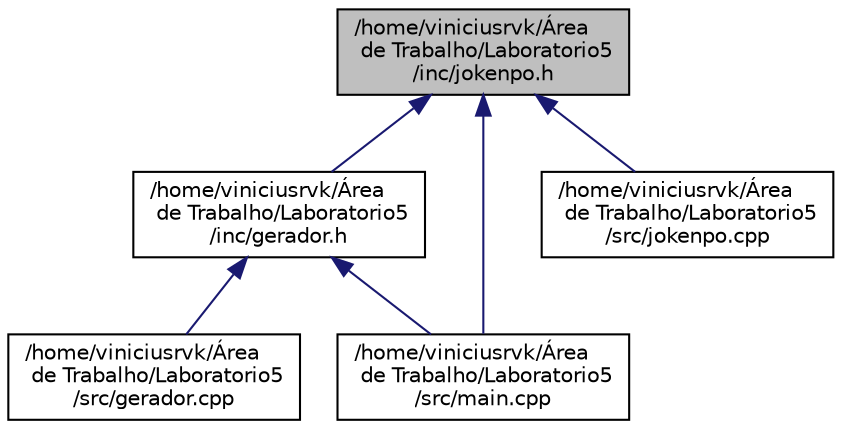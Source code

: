 digraph "/home/viniciusrvk/Área de Trabalho/Laboratorio5/inc/jokenpo.h"
{
  edge [fontname="Helvetica",fontsize="10",labelfontname="Helvetica",labelfontsize="10"];
  node [fontname="Helvetica",fontsize="10",shape=record];
  Node1 [label="/home/viniciusrvk/Área\l de Trabalho/Laboratorio5\l/inc/jokenpo.h",height=0.2,width=0.4,color="black", fillcolor="grey75", style="filled", fontcolor="black"];
  Node1 -> Node2 [dir="back",color="midnightblue",fontsize="10",style="solid",fontname="Helvetica"];
  Node2 [label="/home/viniciusrvk/Área\l de Trabalho/Laboratorio5\l/inc/gerador.h",height=0.2,width=0.4,color="black", fillcolor="white", style="filled",URL="$gerador_8h.html"];
  Node2 -> Node3 [dir="back",color="midnightblue",fontsize="10",style="solid",fontname="Helvetica"];
  Node3 [label="/home/viniciusrvk/Área\l de Trabalho/Laboratorio5\l/src/gerador.cpp",height=0.2,width=0.4,color="black", fillcolor="white", style="filled",URL="$gerador_8cpp.html"];
  Node2 -> Node4 [dir="back",color="midnightblue",fontsize="10",style="solid",fontname="Helvetica"];
  Node4 [label="/home/viniciusrvk/Área\l de Trabalho/Laboratorio5\l/src/main.cpp",height=0.2,width=0.4,color="black", fillcolor="white", style="filled",URL="$main_8cpp.html",tooltip="principal funcao do programa "];
  Node1 -> Node5 [dir="back",color="midnightblue",fontsize="10",style="solid",fontname="Helvetica"];
  Node5 [label="/home/viniciusrvk/Área\l de Trabalho/Laboratorio5\l/src/jokenpo.cpp",height=0.2,width=0.4,color="black", fillcolor="white", style="filled",URL="$jokenpo_8cpp.html"];
  Node1 -> Node4 [dir="back",color="midnightblue",fontsize="10",style="solid",fontname="Helvetica"];
}
